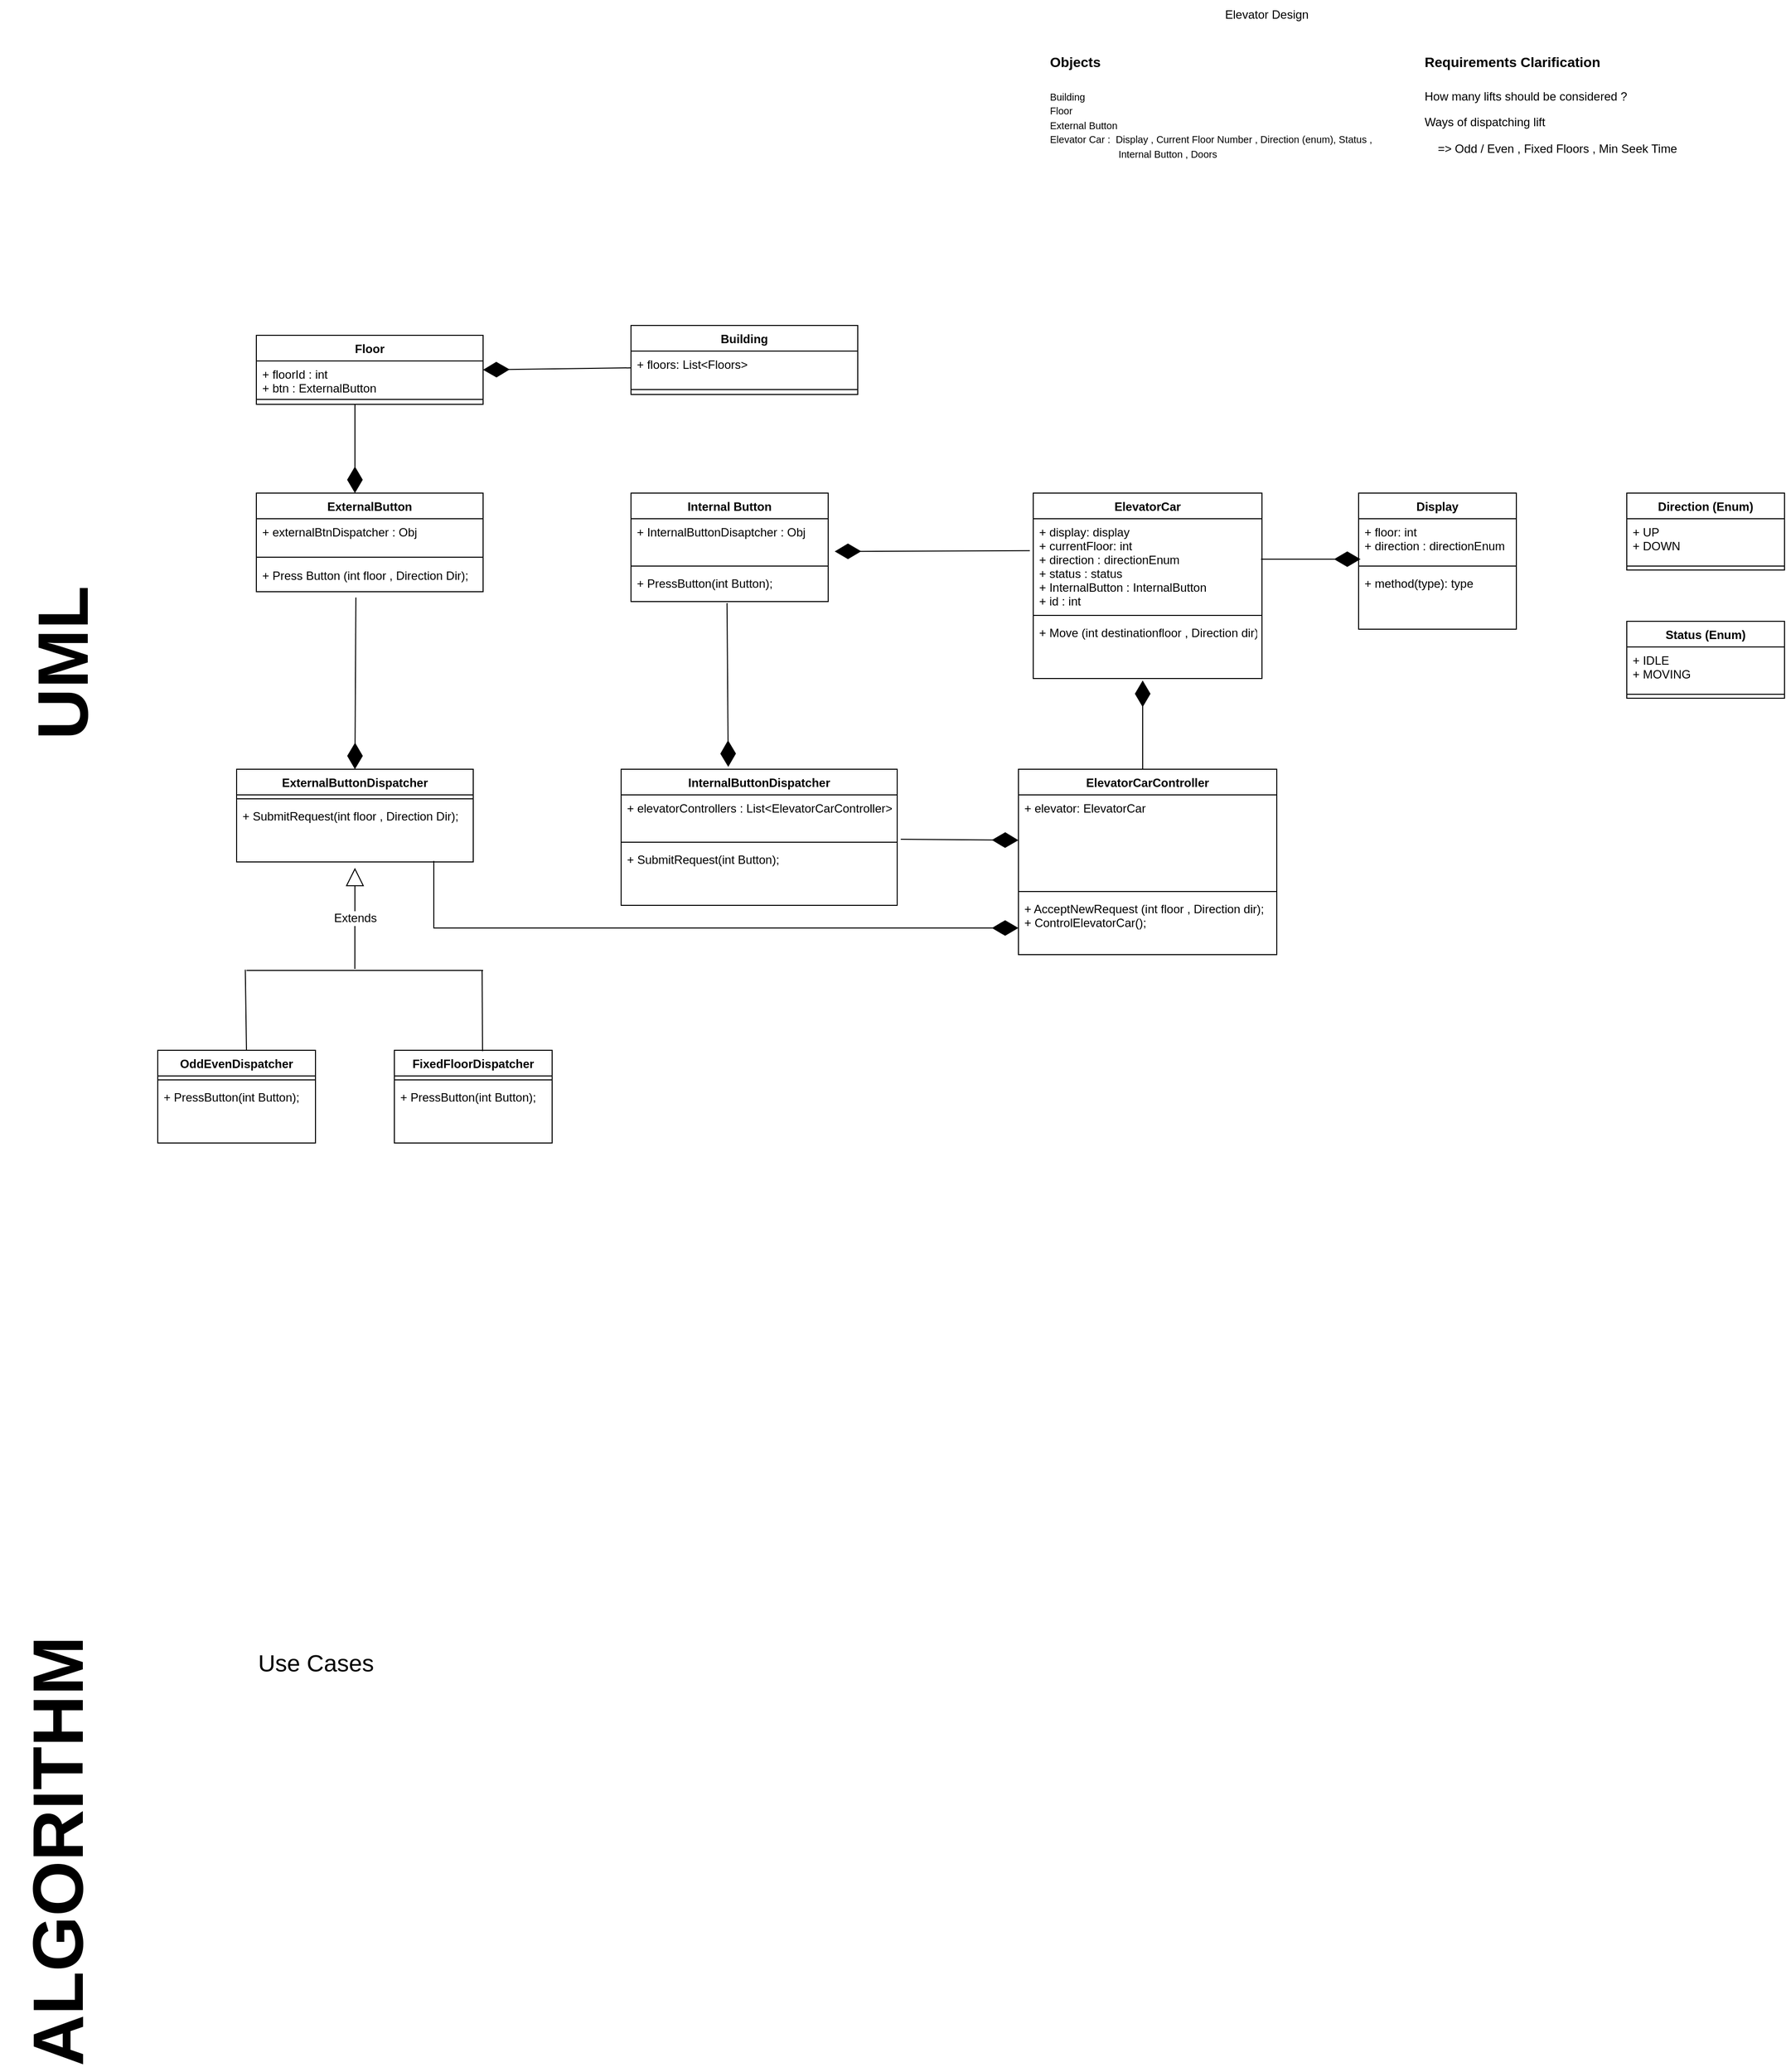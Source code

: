 <mxfile version="20.8.8" type="github">
  <diagram name="Page-1" id="c4acf3e9-155e-7222-9cf6-157b1a14988f">
    <mxGraphModel dx="4469" dy="996" grid="1" gridSize="10" guides="1" tooltips="1" connect="1" arrows="1" fold="1" page="1" pageScale="1" pageWidth="850" pageHeight="1100" background="none" math="0" shadow="0">
      <root>
        <mxCell id="0" />
        <mxCell id="1" parent="0" />
        <mxCell id="nZJ_XerWQQLApMEWjYs8-2" value="Elevator Design" style="text;html=1;strokeColor=none;fillColor=none;align=center;verticalAlign=middle;whiteSpace=wrap;rounded=0;" vertex="1" parent="1">
          <mxGeometry x="300" width="150" height="30" as="geometry" />
        </mxCell>
        <mxCell id="nZJ_XerWQQLApMEWjYs8-3" value="" style="shape=image;html=1;verticalAlign=top;verticalLabelPosition=bottom;labelBackgroundColor=#ffffff;imageAspect=0;aspect=fixed;image=https://cdn4.iconfinder.com/data/icons/aiga-symbol-signs/612/aiga_elevator_bg-128.png" vertex="1" parent="1">
          <mxGeometry x="70" y="40" width="58" height="58" as="geometry" />
        </mxCell>
        <mxCell id="nZJ_XerWQQLApMEWjYs8-4" value="&lt;h1&gt;&lt;font style=&quot;font-size: 14px;&quot;&gt;Requirements Clarification&lt;/font&gt;&lt;/h1&gt;&lt;p&gt;&lt;font style=&quot;font-size: 12px;&quot;&gt;How many lifts should be considered ?&lt;/font&gt;&lt;/p&gt;&lt;p&gt;&lt;font style=&quot;font-size: 12px;&quot;&gt;Ways of dispatching lift&amp;nbsp;&lt;/font&gt;&lt;/p&gt;&lt;p&gt;&lt;font style=&quot;font-size: 12px;&quot;&gt;&amp;nbsp; &amp;nbsp; =&amp;gt; Odd / Even , Fixed Floors ,&amp;nbsp;&lt;span style=&quot;background-color: initial;&quot;&gt;Min Seek Time&lt;/span&gt;&lt;/font&gt;&lt;/p&gt;&lt;p&gt;&amp;nbsp;&lt;/p&gt;&lt;p&gt;&lt;br&gt;&lt;/p&gt;&lt;p&gt;&lt;br&gt;&lt;/p&gt;" style="text;html=1;strokeColor=none;fillColor=none;spacing=5;spacingTop=-20;whiteSpace=wrap;overflow=hidden;rounded=0;" vertex="1" parent="1">
          <mxGeometry x="530" y="40" width="310" height="200" as="geometry" />
        </mxCell>
        <mxCell id="nZJ_XerWQQLApMEWjYs8-9" value="&lt;h1&gt;&lt;span style=&quot;background-color: initial;&quot;&gt;&lt;font style=&quot;font-size: 14px;&quot;&gt;Objects&amp;nbsp;&lt;/font&gt;&lt;/span&gt;&lt;/h1&gt;&lt;div&gt;&lt;span style=&quot;background-color: initial;&quot;&gt;&lt;font style=&quot;font-size: 10px;&quot;&gt;Building&amp;nbsp;&lt;/font&gt;&lt;/span&gt;&lt;/div&gt;&lt;div&gt;&lt;span style=&quot;background-color: initial;&quot;&gt;&lt;font style=&quot;font-size: 10px;&quot;&gt;Floor&lt;/font&gt;&lt;/span&gt;&lt;/div&gt;&lt;div&gt;&lt;span style=&quot;background-color: initial;&quot;&gt;&lt;font style=&quot;font-size: 10px;&quot;&gt;External Button&lt;/font&gt;&lt;/span&gt;&lt;/div&gt;&lt;div&gt;&lt;span style=&quot;background-color: initial;&quot;&gt;&lt;font style=&quot;font-size: 10px;&quot;&gt;Elevator Car :&amp;nbsp; Display , Current Floor Number , Direction (enum), Status ,&amp;nbsp; &amp;nbsp; &amp;nbsp; &amp;nbsp; &amp;nbsp; &amp;nbsp; &amp;nbsp; &amp;nbsp; &amp;nbsp; &amp;nbsp; &amp;nbsp; &amp;nbsp; &amp;nbsp; &amp;nbsp; &amp;nbsp; &amp;nbsp;Internal Button , Doors&lt;/font&gt;&lt;/span&gt;&lt;/div&gt;&lt;div&gt;&lt;span style=&quot;background-color: initial;&quot;&gt;&lt;font style=&quot;font-size: 10px;&quot;&gt;&lt;br&gt;&lt;/font&gt;&lt;/span&gt;&lt;/div&gt;" style="text;html=1;strokeColor=none;fillColor=none;spacing=5;spacingTop=-20;whiteSpace=wrap;overflow=hidden;rounded=0;" vertex="1" parent="1">
          <mxGeometry x="150" y="40" width="350" height="130" as="geometry" />
        </mxCell>
        <mxCell id="nZJ_XerWQQLApMEWjYs8-10" value="Display" style="swimlane;fontStyle=1;align=center;verticalAlign=top;childLayout=stackLayout;horizontal=1;startSize=26;horizontalStack=0;resizeParent=1;resizeParentMax=0;resizeLast=0;collapsible=1;marginBottom=0;fontSize=12;" vertex="1" parent="1">
          <mxGeometry x="468" y="500" width="160" height="138" as="geometry" />
        </mxCell>
        <mxCell id="nZJ_XerWQQLApMEWjYs8-11" value="+ floor: int&#xa;+ direction : directionEnum" style="text;strokeColor=none;fillColor=none;align=left;verticalAlign=top;spacingLeft=4;spacingRight=4;overflow=hidden;rotatable=0;points=[[0,0.5],[1,0.5]];portConstraint=eastwest;fontSize=12;" vertex="1" parent="nZJ_XerWQQLApMEWjYs8-10">
          <mxGeometry y="26" width="160" height="44" as="geometry" />
        </mxCell>
        <mxCell id="nZJ_XerWQQLApMEWjYs8-12" value="" style="line;strokeWidth=1;fillColor=none;align=left;verticalAlign=middle;spacingTop=-1;spacingLeft=3;spacingRight=3;rotatable=0;labelPosition=right;points=[];portConstraint=eastwest;strokeColor=inherit;fontSize=12;" vertex="1" parent="nZJ_XerWQQLApMEWjYs8-10">
          <mxGeometry y="70" width="160" height="8" as="geometry" />
        </mxCell>
        <mxCell id="nZJ_XerWQQLApMEWjYs8-13" value="+ method(type): type" style="text;strokeColor=none;fillColor=none;align=left;verticalAlign=top;spacingLeft=4;spacingRight=4;overflow=hidden;rotatable=0;points=[[0,0.5],[1,0.5]];portConstraint=eastwest;fontSize=12;" vertex="1" parent="nZJ_XerWQQLApMEWjYs8-10">
          <mxGeometry y="78" width="160" height="60" as="geometry" />
        </mxCell>
        <mxCell id="nZJ_XerWQQLApMEWjYs8-14" value="ElevatorCar" style="swimlane;fontStyle=1;align=center;verticalAlign=top;childLayout=stackLayout;horizontal=1;startSize=26;horizontalStack=0;resizeParent=1;resizeParentMax=0;resizeLast=0;collapsible=1;marginBottom=0;fontSize=12;" vertex="1" parent="1">
          <mxGeometry x="138" y="500" width="232" height="188" as="geometry" />
        </mxCell>
        <mxCell id="nZJ_XerWQQLApMEWjYs8-15" value="+ display: display&#xa;+ currentFloor: int&#xa;+ direction : directionEnum&#xa;+ status : status&#xa;+ InternalButton : InternalButton&#xa;+ id : int&#xa;" style="text;strokeColor=none;fillColor=none;align=left;verticalAlign=top;spacingLeft=4;spacingRight=4;overflow=hidden;rotatable=0;points=[[0,0.5],[1,0.5]];portConstraint=eastwest;fontSize=12;" vertex="1" parent="nZJ_XerWQQLApMEWjYs8-14">
          <mxGeometry y="26" width="232" height="94" as="geometry" />
        </mxCell>
        <mxCell id="nZJ_XerWQQLApMEWjYs8-16" value="" style="line;strokeWidth=1;fillColor=none;align=left;verticalAlign=middle;spacingTop=-1;spacingLeft=3;spacingRight=3;rotatable=0;labelPosition=right;points=[];portConstraint=eastwest;strokeColor=inherit;fontSize=12;" vertex="1" parent="nZJ_XerWQQLApMEWjYs8-14">
          <mxGeometry y="120" width="232" height="8" as="geometry" />
        </mxCell>
        <mxCell id="nZJ_XerWQQLApMEWjYs8-17" value="+ Move (int destinationfloor , Direction dir)" style="text;strokeColor=none;fillColor=none;align=left;verticalAlign=top;spacingLeft=4;spacingRight=4;overflow=hidden;rotatable=0;points=[[0,0.5],[1,0.5]];portConstraint=eastwest;fontSize=12;" vertex="1" parent="nZJ_XerWQQLApMEWjYs8-14">
          <mxGeometry y="128" width="232" height="60" as="geometry" />
        </mxCell>
        <mxCell id="nZJ_XerWQQLApMEWjYs8-20" value="Direction (Enum)" style="swimlane;fontStyle=1;align=center;verticalAlign=top;childLayout=stackLayout;horizontal=1;startSize=26;horizontalStack=0;resizeParent=1;resizeParentMax=0;resizeLast=0;collapsible=1;marginBottom=0;fontSize=12;" vertex="1" parent="1">
          <mxGeometry x="740" y="500" width="160" height="78" as="geometry" />
        </mxCell>
        <mxCell id="nZJ_XerWQQLApMEWjYs8-21" value="+ UP&#xa;+ DOWN" style="text;strokeColor=none;fillColor=none;align=left;verticalAlign=top;spacingLeft=4;spacingRight=4;overflow=hidden;rotatable=0;points=[[0,0.5],[1,0.5]];portConstraint=eastwest;fontSize=12;" vertex="1" parent="nZJ_XerWQQLApMEWjYs8-20">
          <mxGeometry y="26" width="160" height="44" as="geometry" />
        </mxCell>
        <mxCell id="nZJ_XerWQQLApMEWjYs8-22" value="" style="line;strokeWidth=1;fillColor=none;align=left;verticalAlign=middle;spacingTop=-1;spacingLeft=3;spacingRight=3;rotatable=0;labelPosition=right;points=[];portConstraint=eastwest;strokeColor=inherit;fontSize=12;" vertex="1" parent="nZJ_XerWQQLApMEWjYs8-20">
          <mxGeometry y="70" width="160" height="8" as="geometry" />
        </mxCell>
        <mxCell id="nZJ_XerWQQLApMEWjYs8-24" value="Status (Enum)" style="swimlane;fontStyle=1;align=center;verticalAlign=top;childLayout=stackLayout;horizontal=1;startSize=26;horizontalStack=0;resizeParent=1;resizeParentMax=0;resizeLast=0;collapsible=1;marginBottom=0;fontSize=12;" vertex="1" parent="1">
          <mxGeometry x="740" y="630" width="160" height="78" as="geometry" />
        </mxCell>
        <mxCell id="nZJ_XerWQQLApMEWjYs8-25" value="+ IDLE&#xa;+ MOVING" style="text;strokeColor=none;fillColor=none;align=left;verticalAlign=top;spacingLeft=4;spacingRight=4;overflow=hidden;rotatable=0;points=[[0,0.5],[1,0.5]];portConstraint=eastwest;fontSize=12;" vertex="1" parent="nZJ_XerWQQLApMEWjYs8-24">
          <mxGeometry y="26" width="160" height="44" as="geometry" />
        </mxCell>
        <mxCell id="nZJ_XerWQQLApMEWjYs8-26" value="" style="line;strokeWidth=1;fillColor=none;align=left;verticalAlign=middle;spacingTop=-1;spacingLeft=3;spacingRight=3;rotatable=0;labelPosition=right;points=[];portConstraint=eastwest;strokeColor=inherit;fontSize=12;" vertex="1" parent="nZJ_XerWQQLApMEWjYs8-24">
          <mxGeometry y="70" width="160" height="8" as="geometry" />
        </mxCell>
        <mxCell id="nZJ_XerWQQLApMEWjYs8-27" value="Internal Button" style="swimlane;fontStyle=1;align=center;verticalAlign=top;childLayout=stackLayout;horizontal=1;startSize=26;horizontalStack=0;resizeParent=1;resizeParentMax=0;resizeLast=0;collapsible=1;marginBottom=0;fontSize=12;" vertex="1" parent="1">
          <mxGeometry x="-270" y="500" width="200" height="110" as="geometry" />
        </mxCell>
        <mxCell id="nZJ_XerWQQLApMEWjYs8-28" value="+ InternalButtonDisaptcher : Obj" style="text;strokeColor=none;fillColor=none;align=left;verticalAlign=top;spacingLeft=4;spacingRight=4;overflow=hidden;rotatable=0;points=[[0,0.5],[1,0.5]];portConstraint=eastwest;fontSize=12;" vertex="1" parent="nZJ_XerWQQLApMEWjYs8-27">
          <mxGeometry y="26" width="200" height="44" as="geometry" />
        </mxCell>
        <mxCell id="nZJ_XerWQQLApMEWjYs8-29" value="" style="line;strokeWidth=1;fillColor=none;align=left;verticalAlign=middle;spacingTop=-1;spacingLeft=3;spacingRight=3;rotatable=0;labelPosition=right;points=[];portConstraint=eastwest;strokeColor=inherit;fontSize=12;" vertex="1" parent="nZJ_XerWQQLApMEWjYs8-27">
          <mxGeometry y="70" width="200" height="8" as="geometry" />
        </mxCell>
        <mxCell id="nZJ_XerWQQLApMEWjYs8-30" value="+ PressButton(int Button);" style="text;strokeColor=none;fillColor=none;align=left;verticalAlign=top;spacingLeft=4;spacingRight=4;overflow=hidden;rotatable=0;points=[[0,0.5],[1,0.5]];portConstraint=eastwest;fontSize=12;" vertex="1" parent="nZJ_XerWQQLApMEWjYs8-27">
          <mxGeometry y="78" width="200" height="32" as="geometry" />
        </mxCell>
        <mxCell id="nZJ_XerWQQLApMEWjYs8-19" value="" style="endArrow=diamondThin;endFill=1;endSize=24;html=1;rounded=0;fontSize=12;" edge="1" parent="1">
          <mxGeometry width="160" relative="1" as="geometry">
            <mxPoint x="369" y="567" as="sourcePoint" />
            <mxPoint x="470" y="567" as="targetPoint" />
          </mxGeometry>
        </mxCell>
        <mxCell id="nZJ_XerWQQLApMEWjYs8-31" value="" style="endArrow=diamondThin;endFill=1;endSize=24;html=1;rounded=0;fontSize=12;exitX=-0.015;exitY=0.344;exitDx=0;exitDy=0;exitPerimeter=0;entryX=1.033;entryY=0.754;entryDx=0;entryDy=0;entryPerimeter=0;" edge="1" parent="1" source="nZJ_XerWQQLApMEWjYs8-15" target="nZJ_XerWQQLApMEWjYs8-28">
          <mxGeometry width="160" relative="1" as="geometry">
            <mxPoint x="130" y="510" as="sourcePoint" />
            <mxPoint x="10" y="558" as="targetPoint" />
          </mxGeometry>
        </mxCell>
        <mxCell id="nZJ_XerWQQLApMEWjYs8-32" value="ElevatorCarController" style="swimlane;fontStyle=1;align=center;verticalAlign=top;childLayout=stackLayout;horizontal=1;startSize=26;horizontalStack=0;resizeParent=1;resizeParentMax=0;resizeLast=0;collapsible=1;marginBottom=0;fontSize=12;" vertex="1" parent="1">
          <mxGeometry x="123" y="780" width="262" height="188" as="geometry" />
        </mxCell>
        <mxCell id="nZJ_XerWQQLApMEWjYs8-33" value="+ elevator: ElevatorCar&#xa;&#xa;" style="text;strokeColor=none;fillColor=none;align=left;verticalAlign=top;spacingLeft=4;spacingRight=4;overflow=hidden;rotatable=0;points=[[0,0.5],[1,0.5]];portConstraint=eastwest;fontSize=12;" vertex="1" parent="nZJ_XerWQQLApMEWjYs8-32">
          <mxGeometry y="26" width="262" height="94" as="geometry" />
        </mxCell>
        <mxCell id="nZJ_XerWQQLApMEWjYs8-34" value="" style="line;strokeWidth=1;fillColor=none;align=left;verticalAlign=middle;spacingTop=-1;spacingLeft=3;spacingRight=3;rotatable=0;labelPosition=right;points=[];portConstraint=eastwest;strokeColor=inherit;fontSize=12;" vertex="1" parent="nZJ_XerWQQLApMEWjYs8-32">
          <mxGeometry y="120" width="262" height="8" as="geometry" />
        </mxCell>
        <mxCell id="nZJ_XerWQQLApMEWjYs8-35" value="+ AcceptNewRequest (int floor , Direction dir);&#xa;+ ControlElevatorCar();" style="text;strokeColor=none;fillColor=none;align=left;verticalAlign=top;spacingLeft=4;spacingRight=4;overflow=hidden;rotatable=0;points=[[0,0.5],[1,0.5]];portConstraint=eastwest;fontSize=12;" vertex="1" parent="nZJ_XerWQQLApMEWjYs8-32">
          <mxGeometry y="128" width="262" height="60" as="geometry" />
        </mxCell>
        <mxCell id="nZJ_XerWQQLApMEWjYs8-37" value="" style="endArrow=diamondThin;endFill=1;endSize=24;html=1;rounded=0;fontSize=12;" edge="1" parent="1">
          <mxGeometry width="160" relative="1" as="geometry">
            <mxPoint x="249" y="780" as="sourcePoint" />
            <mxPoint x="249" y="690" as="targetPoint" />
          </mxGeometry>
        </mxCell>
        <mxCell id="nZJ_XerWQQLApMEWjYs8-38" value="ExternalButtonDispatcher" style="swimlane;fontStyle=1;align=center;verticalAlign=top;childLayout=stackLayout;horizontal=1;startSize=26;horizontalStack=0;resizeParent=1;resizeParentMax=0;resizeLast=0;collapsible=1;marginBottom=0;fontSize=12;" vertex="1" parent="1">
          <mxGeometry x="-670" y="780" width="240" height="94" as="geometry" />
        </mxCell>
        <mxCell id="nZJ_XerWQQLApMEWjYs8-40" value="" style="line;strokeWidth=1;fillColor=none;align=left;verticalAlign=middle;spacingTop=-1;spacingLeft=3;spacingRight=3;rotatable=0;labelPosition=right;points=[];portConstraint=eastwest;strokeColor=inherit;fontSize=12;" vertex="1" parent="nZJ_XerWQQLApMEWjYs8-38">
          <mxGeometry y="26" width="240" height="8" as="geometry" />
        </mxCell>
        <mxCell id="nZJ_XerWQQLApMEWjYs8-41" value="+ SubmitRequest(int floor , Direction Dir);" style="text;strokeColor=none;fillColor=none;align=left;verticalAlign=top;spacingLeft=4;spacingRight=4;overflow=hidden;rotatable=0;points=[[0,0.5],[1,0.5]];portConstraint=eastwest;fontSize=12;" vertex="1" parent="nZJ_XerWQQLApMEWjYs8-38">
          <mxGeometry y="34" width="240" height="60" as="geometry" />
        </mxCell>
        <mxCell id="nZJ_XerWQQLApMEWjYs8-42" value="InternalButtonDispatcher" style="swimlane;fontStyle=1;align=center;verticalAlign=top;childLayout=stackLayout;horizontal=1;startSize=26;horizontalStack=0;resizeParent=1;resizeParentMax=0;resizeLast=0;collapsible=1;marginBottom=0;fontSize=12;" vertex="1" parent="1">
          <mxGeometry x="-280" y="780" width="280" height="138" as="geometry" />
        </mxCell>
        <mxCell id="nZJ_XerWQQLApMEWjYs8-43" value="+ elevatorControllers : List&lt;ElevatorCarController&gt;&#xa;" style="text;strokeColor=none;fillColor=none;align=left;verticalAlign=top;spacingLeft=4;spacingRight=4;overflow=hidden;rotatable=0;points=[[0,0.5],[1,0.5]];portConstraint=eastwest;fontSize=12;" vertex="1" parent="nZJ_XerWQQLApMEWjYs8-42">
          <mxGeometry y="26" width="280" height="44" as="geometry" />
        </mxCell>
        <mxCell id="nZJ_XerWQQLApMEWjYs8-44" value="" style="line;strokeWidth=1;fillColor=none;align=left;verticalAlign=middle;spacingTop=-1;spacingLeft=3;spacingRight=3;rotatable=0;labelPosition=right;points=[];portConstraint=eastwest;strokeColor=inherit;fontSize=12;" vertex="1" parent="nZJ_XerWQQLApMEWjYs8-42">
          <mxGeometry y="70" width="280" height="8" as="geometry" />
        </mxCell>
        <mxCell id="nZJ_XerWQQLApMEWjYs8-45" value="+ SubmitRequest(int Button);" style="text;strokeColor=none;fillColor=none;align=left;verticalAlign=top;spacingLeft=4;spacingRight=4;overflow=hidden;rotatable=0;points=[[0,0.5],[1,0.5]];portConstraint=eastwest;fontSize=12;" vertex="1" parent="nZJ_XerWQQLApMEWjYs8-42">
          <mxGeometry y="78" width="280" height="60" as="geometry" />
        </mxCell>
        <mxCell id="nZJ_XerWQQLApMEWjYs8-46" value="" style="endArrow=diamondThin;endFill=1;endSize=24;html=1;rounded=0;fontSize=12;exitX=1.013;exitY=1.023;exitDx=0;exitDy=0;exitPerimeter=0;" edge="1" parent="1" source="nZJ_XerWQQLApMEWjYs8-43" target="nZJ_XerWQQLApMEWjYs8-33">
          <mxGeometry width="160" relative="1" as="geometry">
            <mxPoint x="259" y="790" as="sourcePoint" />
            <mxPoint x="259" y="700" as="targetPoint" />
          </mxGeometry>
        </mxCell>
        <mxCell id="nZJ_XerWQQLApMEWjYs8-47" value="" style="endArrow=diamondThin;endFill=1;endSize=24;html=1;rounded=0;fontSize=12;exitX=0.487;exitY=1.047;exitDx=0;exitDy=0;exitPerimeter=0;entryX=0.388;entryY=-0.017;entryDx=0;entryDy=0;entryPerimeter=0;" edge="1" parent="1" source="nZJ_XerWQQLApMEWjYs8-30" target="nZJ_XerWQQLApMEWjYs8-42">
          <mxGeometry width="160" relative="1" as="geometry">
            <mxPoint x="-6.36" y="860.012" as="sourcePoint" />
            <mxPoint x="133" y="861.552" as="targetPoint" />
          </mxGeometry>
        </mxCell>
        <mxCell id="nZJ_XerWQQLApMEWjYs8-48" value="OddEvenDispatcher" style="swimlane;fontStyle=1;align=center;verticalAlign=top;childLayout=stackLayout;horizontal=1;startSize=26;horizontalStack=0;resizeParent=1;resizeParentMax=0;resizeLast=0;collapsible=1;marginBottom=0;fontSize=12;" vertex="1" parent="1">
          <mxGeometry x="-750" y="1065" width="160" height="94" as="geometry" />
        </mxCell>
        <mxCell id="nZJ_XerWQQLApMEWjYs8-50" value="" style="line;strokeWidth=1;fillColor=none;align=left;verticalAlign=middle;spacingTop=-1;spacingLeft=3;spacingRight=3;rotatable=0;labelPosition=right;points=[];portConstraint=eastwest;strokeColor=inherit;fontSize=12;" vertex="1" parent="nZJ_XerWQQLApMEWjYs8-48">
          <mxGeometry y="26" width="160" height="8" as="geometry" />
        </mxCell>
        <mxCell id="nZJ_XerWQQLApMEWjYs8-51" value="+ PressButton(int Button);" style="text;strokeColor=none;fillColor=none;align=left;verticalAlign=top;spacingLeft=4;spacingRight=4;overflow=hidden;rotatable=0;points=[[0,0.5],[1,0.5]];portConstraint=eastwest;fontSize=12;" vertex="1" parent="nZJ_XerWQQLApMEWjYs8-48">
          <mxGeometry y="34" width="160" height="60" as="geometry" />
        </mxCell>
        <mxCell id="nZJ_XerWQQLApMEWjYs8-52" value="FixedFloorDispatcher" style="swimlane;fontStyle=1;align=center;verticalAlign=top;childLayout=stackLayout;horizontal=1;startSize=26;horizontalStack=0;resizeParent=1;resizeParentMax=0;resizeLast=0;collapsible=1;marginBottom=0;fontSize=12;" vertex="1" parent="1">
          <mxGeometry x="-510" y="1065" width="160" height="94" as="geometry" />
        </mxCell>
        <mxCell id="nZJ_XerWQQLApMEWjYs8-54" value="" style="line;strokeWidth=1;fillColor=none;align=left;verticalAlign=middle;spacingTop=-1;spacingLeft=3;spacingRight=3;rotatable=0;labelPosition=right;points=[];portConstraint=eastwest;strokeColor=inherit;fontSize=12;" vertex="1" parent="nZJ_XerWQQLApMEWjYs8-52">
          <mxGeometry y="26" width="160" height="8" as="geometry" />
        </mxCell>
        <mxCell id="nZJ_XerWQQLApMEWjYs8-55" value="+ PressButton(int Button);" style="text;strokeColor=none;fillColor=none;align=left;verticalAlign=top;spacingLeft=4;spacingRight=4;overflow=hidden;rotatable=0;points=[[0,0.5],[1,0.5]];portConstraint=eastwest;fontSize=12;" vertex="1" parent="nZJ_XerWQQLApMEWjYs8-52">
          <mxGeometry y="34" width="160" height="60" as="geometry" />
        </mxCell>
        <mxCell id="nZJ_XerWQQLApMEWjYs8-59" value="" style="line;strokeWidth=1;fillColor=none;align=left;verticalAlign=middle;spacingTop=-1;spacingLeft=3;spacingRight=3;rotatable=0;labelPosition=right;points=[];portConstraint=eastwest;strokeColor=inherit;fontSize=12;" vertex="1" parent="1">
          <mxGeometry x="-660" y="980" width="240" height="8" as="geometry" />
        </mxCell>
        <mxCell id="nZJ_XerWQQLApMEWjYs8-63" value="" style="endArrow=none;html=1;rounded=0;fontSize=12;entryX=-0.005;entryY=0.412;entryDx=0;entryDy=0;entryPerimeter=0;" edge="1" parent="1" target="nZJ_XerWQQLApMEWjYs8-59">
          <mxGeometry width="50" height="50" relative="1" as="geometry">
            <mxPoint x="-660" y="1065" as="sourcePoint" />
            <mxPoint x="-660" y="995" as="targetPoint" />
          </mxGeometry>
        </mxCell>
        <mxCell id="nZJ_XerWQQLApMEWjYs8-64" value="" style="endArrow=none;html=1;rounded=0;fontSize=12;exitX=0.559;exitY=0.009;exitDx=0;exitDy=0;exitPerimeter=0;" edge="1" parent="1" source="nZJ_XerWQQLApMEWjYs8-52">
          <mxGeometry width="50" height="50" relative="1" as="geometry">
            <mxPoint x="-650.0" y="1075" as="sourcePoint" />
            <mxPoint x="-421" y="984" as="targetPoint" />
          </mxGeometry>
        </mxCell>
        <mxCell id="nZJ_XerWQQLApMEWjYs8-65" value="Extends" style="endArrow=block;endSize=16;endFill=0;html=1;rounded=0;fontSize=12;exitX=0.458;exitY=0.319;exitDx=0;exitDy=0;exitPerimeter=0;" edge="1" parent="1" source="nZJ_XerWQQLApMEWjYs8-59">
          <mxGeometry width="160" relative="1" as="geometry">
            <mxPoint x="-148" y="1140" as="sourcePoint" />
            <mxPoint x="-550" y="880" as="targetPoint" />
          </mxGeometry>
        </mxCell>
        <mxCell id="nZJ_XerWQQLApMEWjYs8-66" value="" style="endArrow=diamondThin;endFill=1;endSize=24;html=1;rounded=0;fontSize=12;entryX=0;entryY=0.5;entryDx=0;entryDy=0;" edge="1" parent="1">
          <mxGeometry width="160" relative="1" as="geometry">
            <mxPoint x="-470" y="873" as="sourcePoint" />
            <mxPoint x="123" y="941" as="targetPoint" />
            <Array as="points">
              <mxPoint x="-470" y="941" />
            </Array>
          </mxGeometry>
        </mxCell>
        <mxCell id="nZJ_XerWQQLApMEWjYs8-67" value="ExternalButton" style="swimlane;fontStyle=1;align=center;verticalAlign=top;childLayout=stackLayout;horizontal=1;startSize=26;horizontalStack=0;resizeParent=1;resizeParentMax=0;resizeLast=0;collapsible=1;marginBottom=0;fontSize=12;" vertex="1" parent="1">
          <mxGeometry x="-650" y="500" width="230" height="100" as="geometry" />
        </mxCell>
        <mxCell id="nZJ_XerWQQLApMEWjYs8-72" value="+ externalBtnDispatcher : Obj" style="text;strokeColor=none;fillColor=none;align=left;verticalAlign=top;spacingLeft=4;spacingRight=4;overflow=hidden;rotatable=0;points=[[0,0.5],[1,0.5]];portConstraint=eastwest;fontSize=12;" vertex="1" parent="nZJ_XerWQQLApMEWjYs8-67">
          <mxGeometry y="26" width="230" height="34" as="geometry" />
        </mxCell>
        <mxCell id="nZJ_XerWQQLApMEWjYs8-68" value="" style="line;strokeWidth=1;fillColor=none;align=left;verticalAlign=middle;spacingTop=-1;spacingLeft=3;spacingRight=3;rotatable=0;labelPosition=right;points=[];portConstraint=eastwest;strokeColor=inherit;fontSize=12;" vertex="1" parent="nZJ_XerWQQLApMEWjYs8-67">
          <mxGeometry y="60" width="230" height="10" as="geometry" />
        </mxCell>
        <mxCell id="nZJ_XerWQQLApMEWjYs8-69" value="+ Press Button (int floor , Direction Dir);" style="text;strokeColor=none;fillColor=none;align=left;verticalAlign=top;spacingLeft=4;spacingRight=4;overflow=hidden;rotatable=0;points=[[0,0.5],[1,0.5]];portConstraint=eastwest;fontSize=12;" vertex="1" parent="nZJ_XerWQQLApMEWjYs8-67">
          <mxGeometry y="70" width="230" height="30" as="geometry" />
        </mxCell>
        <mxCell id="nZJ_XerWQQLApMEWjYs8-70" value="" style="endArrow=diamondThin;endFill=1;endSize=24;html=1;rounded=0;fontSize=12;entryX=0.5;entryY=0;entryDx=0;entryDy=0;exitX=0.439;exitY=1.196;exitDx=0;exitDy=0;exitPerimeter=0;" edge="1" parent="1" source="nZJ_XerWQQLApMEWjYs8-69" target="nZJ_XerWQQLApMEWjYs8-38">
          <mxGeometry width="160" relative="1" as="geometry">
            <mxPoint x="-390" y="1038" as="sourcePoint" />
            <mxPoint x="133" y="861.96" as="targetPoint" />
          </mxGeometry>
        </mxCell>
        <mxCell id="nZJ_XerWQQLApMEWjYs8-73" value="Floor" style="swimlane;fontStyle=1;align=center;verticalAlign=top;childLayout=stackLayout;horizontal=1;startSize=26;horizontalStack=0;resizeParent=1;resizeParentMax=0;resizeLast=0;collapsible=1;marginBottom=0;fontSize=12;" vertex="1" parent="1">
          <mxGeometry x="-650" y="340" width="230" height="70" as="geometry" />
        </mxCell>
        <mxCell id="nZJ_XerWQQLApMEWjYs8-74" value="+ floorId : int&#xa;+ btn : ExternalButton" style="text;strokeColor=none;fillColor=none;align=left;verticalAlign=top;spacingLeft=4;spacingRight=4;overflow=hidden;rotatable=0;points=[[0,0.5],[1,0.5]];portConstraint=eastwest;fontSize=12;" vertex="1" parent="nZJ_XerWQQLApMEWjYs8-73">
          <mxGeometry y="26" width="230" height="34" as="geometry" />
        </mxCell>
        <mxCell id="nZJ_XerWQQLApMEWjYs8-75" value="" style="line;strokeWidth=1;fillColor=none;align=left;verticalAlign=middle;spacingTop=-1;spacingLeft=3;spacingRight=3;rotatable=0;labelPosition=right;points=[];portConstraint=eastwest;strokeColor=inherit;fontSize=12;" vertex="1" parent="nZJ_XerWQQLApMEWjYs8-73">
          <mxGeometry y="60" width="230" height="10" as="geometry" />
        </mxCell>
        <mxCell id="nZJ_XerWQQLApMEWjYs8-77" value="Building" style="swimlane;fontStyle=1;align=center;verticalAlign=top;childLayout=stackLayout;horizontal=1;startSize=26;horizontalStack=0;resizeParent=1;resizeParentMax=0;resizeLast=0;collapsible=1;marginBottom=0;fontSize=12;" vertex="1" parent="1">
          <mxGeometry x="-270" y="330" width="230" height="70" as="geometry" />
        </mxCell>
        <mxCell id="nZJ_XerWQQLApMEWjYs8-78" value="+ floors: List&lt;Floors&gt;" style="text;strokeColor=none;fillColor=none;align=left;verticalAlign=top;spacingLeft=4;spacingRight=4;overflow=hidden;rotatable=0;points=[[0,0.5],[1,0.5]];portConstraint=eastwest;fontSize=12;" vertex="1" parent="nZJ_XerWQQLApMEWjYs8-77">
          <mxGeometry y="26" width="230" height="34" as="geometry" />
        </mxCell>
        <mxCell id="nZJ_XerWQQLApMEWjYs8-79" value="" style="line;strokeWidth=1;fillColor=none;align=left;verticalAlign=middle;spacingTop=-1;spacingLeft=3;spacingRight=3;rotatable=0;labelPosition=right;points=[];portConstraint=eastwest;strokeColor=inherit;fontSize=12;" vertex="1" parent="nZJ_XerWQQLApMEWjYs8-77">
          <mxGeometry y="60" width="230" height="10" as="geometry" />
        </mxCell>
        <mxCell id="nZJ_XerWQQLApMEWjYs8-80" value="" style="endArrow=diamondThin;endFill=1;endSize=24;html=1;rounded=0;fontSize=12;" edge="1" parent="1">
          <mxGeometry width="160" relative="1" as="geometry">
            <mxPoint x="-550" y="410" as="sourcePoint" />
            <mxPoint x="-550" y="500" as="targetPoint" />
          </mxGeometry>
        </mxCell>
        <mxCell id="nZJ_XerWQQLApMEWjYs8-81" value="" style="endArrow=diamondThin;endFill=1;endSize=24;html=1;rounded=0;fontSize=12;exitX=0;exitY=0.5;exitDx=0;exitDy=0;entryX=1;entryY=0.5;entryDx=0;entryDy=0;" edge="1" parent="1" source="nZJ_XerWQQLApMEWjYs8-78" target="nZJ_XerWQQLApMEWjYs8-73">
          <mxGeometry width="160" relative="1" as="geometry">
            <mxPoint x="-540" y="420" as="sourcePoint" />
            <mxPoint x="-540" y="510" as="targetPoint" />
          </mxGeometry>
        </mxCell>
        <mxCell id="nZJ_XerWQQLApMEWjYs8-83" value="" style="text;strokeColor=none;fillColor=none;align=left;verticalAlign=middle;spacingTop=-1;spacingLeft=4;spacingRight=4;rotatable=0;labelPosition=right;points=[];portConstraint=eastwest;fontSize=12;" vertex="1" parent="1">
          <mxGeometry x="-350" y="740" width="20" height="14" as="geometry" />
        </mxCell>
        <mxCell id="nZJ_XerWQQLApMEWjYs8-88" value="&lt;h1&gt;&lt;font style=&quot;font-size: 72px;&quot;&gt;UML&lt;/font&gt;&lt;/h1&gt;" style="text;html=1;strokeColor=none;fillColor=none;spacing=5;spacingTop=-20;whiteSpace=wrap;overflow=hidden;rounded=0;fontSize=12;rotation=-90;" vertex="1" parent="1">
          <mxGeometry x="-930" y="600" width="190" height="120" as="geometry" />
        </mxCell>
        <mxCell id="nZJ_XerWQQLApMEWjYs8-92" value="&lt;h1&gt;&lt;span style=&quot;font-size: 72px;&quot;&gt;ALGORITHM&lt;/span&gt;&lt;/h1&gt;" style="text;html=1;strokeColor=none;fillColor=none;spacing=5;spacingTop=-20;whiteSpace=wrap;overflow=hidden;rounded=0;fontSize=12;rotation=-90;" vertex="1" parent="1">
          <mxGeometry x="-1080" y="1800" width="480" height="120" as="geometry" />
        </mxCell>
        <mxCell id="nZJ_XerWQQLApMEWjYs8-93" value="&lt;font style=&quot;font-size: 24px;&quot;&gt;Use Cases&lt;/font&gt;" style="text;html=1;align=center;verticalAlign=middle;resizable=0;points=[];autosize=1;strokeColor=none;fillColor=none;fontSize=72;" vertex="1" parent="1">
          <mxGeometry x="-660" y="1620" width="140" height="100" as="geometry" />
        </mxCell>
      </root>
    </mxGraphModel>
  </diagram>
</mxfile>

